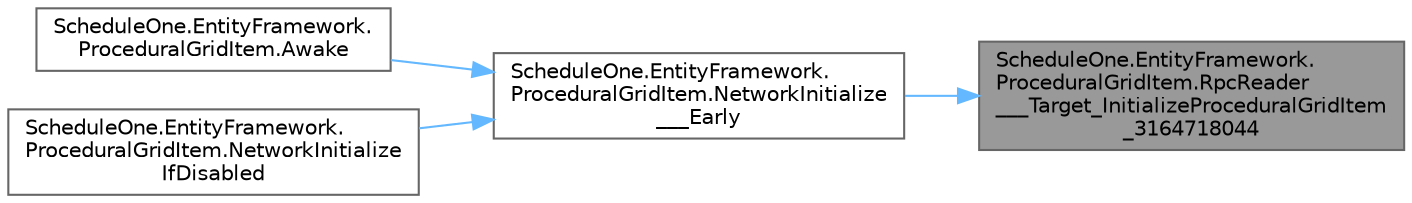 digraph "ScheduleOne.EntityFramework.ProceduralGridItem.RpcReader___Target_InitializeProceduralGridItem_3164718044"
{
 // LATEX_PDF_SIZE
  bgcolor="transparent";
  edge [fontname=Helvetica,fontsize=10,labelfontname=Helvetica,labelfontsize=10];
  node [fontname=Helvetica,fontsize=10,shape=box,height=0.2,width=0.4];
  rankdir="RL";
  Node1 [id="Node000001",label="ScheduleOne.EntityFramework.\lProceduralGridItem.RpcReader\l___Target_InitializeProceduralGridItem\l_3164718044",height=0.2,width=0.4,color="gray40", fillcolor="grey60", style="filled", fontcolor="black",tooltip=" "];
  Node1 -> Node2 [id="edge1_Node000001_Node000002",dir="back",color="steelblue1",style="solid",tooltip=" "];
  Node2 [id="Node000002",label="ScheduleOne.EntityFramework.\lProceduralGridItem.NetworkInitialize\l___Early",height=0.2,width=0.4,color="grey40", fillcolor="white", style="filled",URL="$class_schedule_one_1_1_entity_framework_1_1_procedural_grid_item.html#a89842b160e9795dfd4443b3239700ad1",tooltip=" "];
  Node2 -> Node3 [id="edge2_Node000002_Node000003",dir="back",color="steelblue1",style="solid",tooltip=" "];
  Node3 [id="Node000003",label="ScheduleOne.EntityFramework.\lProceduralGridItem.Awake",height=0.2,width=0.4,color="grey40", fillcolor="white", style="filled",URL="$class_schedule_one_1_1_entity_framework_1_1_procedural_grid_item.html#a780753aed979f8189b96a1bae3659e87",tooltip=" "];
  Node2 -> Node4 [id="edge3_Node000002_Node000004",dir="back",color="steelblue1",style="solid",tooltip=" "];
  Node4 [id="Node000004",label="ScheduleOne.EntityFramework.\lProceduralGridItem.NetworkInitialize\lIfDisabled",height=0.2,width=0.4,color="grey40", fillcolor="white", style="filled",URL="$class_schedule_one_1_1_entity_framework_1_1_procedural_grid_item.html#a6a20474f4b6703dd484a1f03b5116125",tooltip=" "];
}
